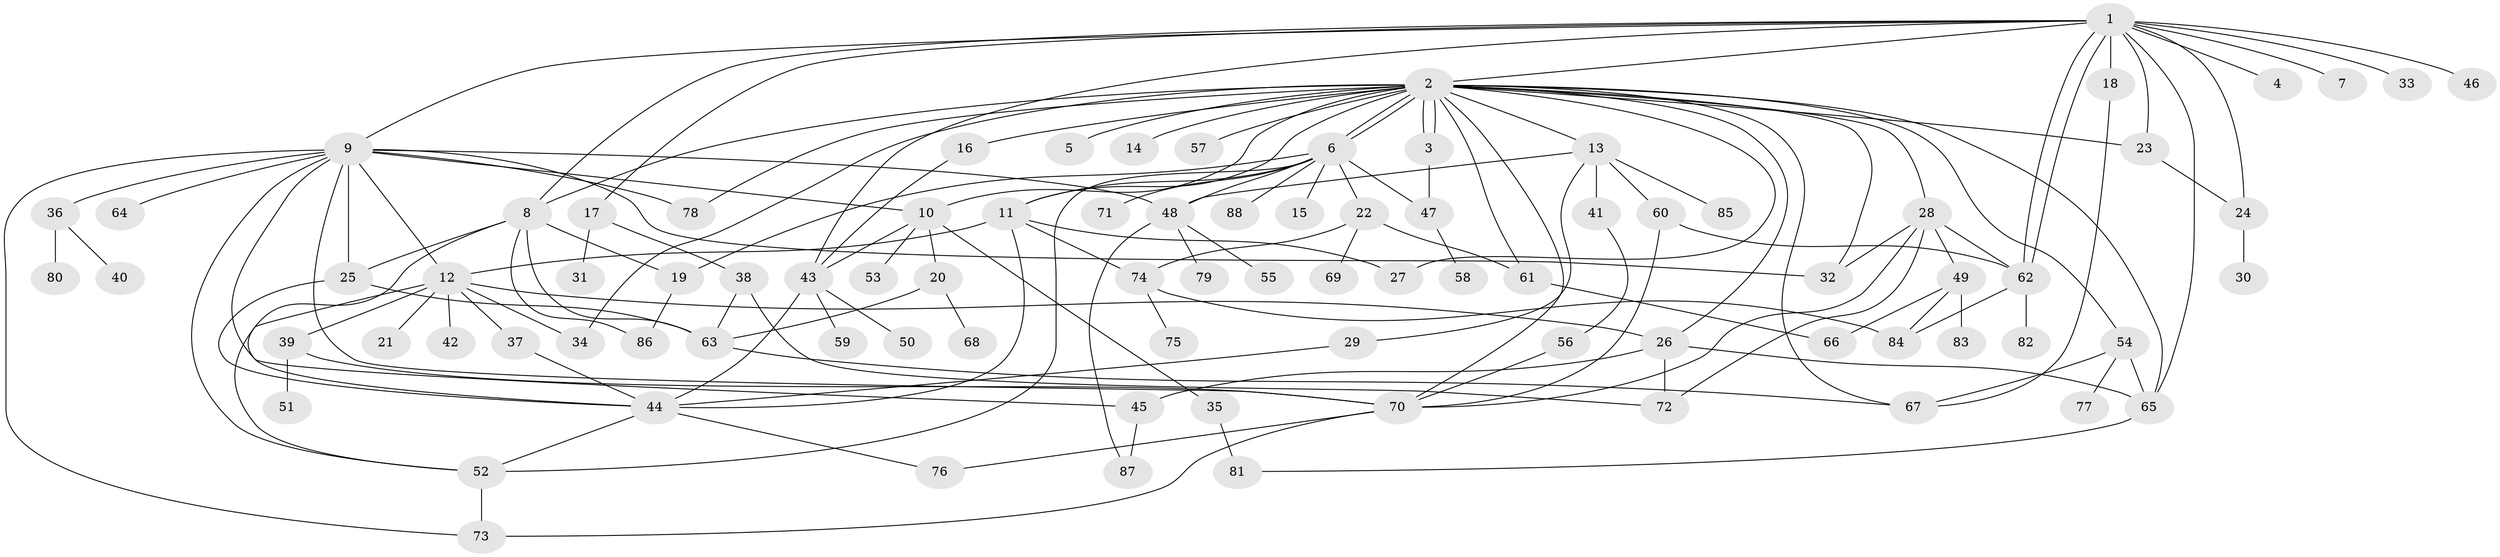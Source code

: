 // coarse degree distribution, {18: 0.031746031746031744, 25: 0.015873015873015872, 4: 0.06349206349206349, 1: 0.36507936507936506, 14: 0.015873015873015872, 6: 0.06349206349206349, 5: 0.06349206349206349, 8: 0.031746031746031744, 7: 0.031746031746031744, 2: 0.19047619047619047, 3: 0.12698412698412698}
// Generated by graph-tools (version 1.1) at 2025/41/03/06/25 10:41:49]
// undirected, 88 vertices, 147 edges
graph export_dot {
graph [start="1"]
  node [color=gray90,style=filled];
  1;
  2;
  3;
  4;
  5;
  6;
  7;
  8;
  9;
  10;
  11;
  12;
  13;
  14;
  15;
  16;
  17;
  18;
  19;
  20;
  21;
  22;
  23;
  24;
  25;
  26;
  27;
  28;
  29;
  30;
  31;
  32;
  33;
  34;
  35;
  36;
  37;
  38;
  39;
  40;
  41;
  42;
  43;
  44;
  45;
  46;
  47;
  48;
  49;
  50;
  51;
  52;
  53;
  54;
  55;
  56;
  57;
  58;
  59;
  60;
  61;
  62;
  63;
  64;
  65;
  66;
  67;
  68;
  69;
  70;
  71;
  72;
  73;
  74;
  75;
  76;
  77;
  78;
  79;
  80;
  81;
  82;
  83;
  84;
  85;
  86;
  87;
  88;
  1 -- 2;
  1 -- 4;
  1 -- 7;
  1 -- 8;
  1 -- 9;
  1 -- 17;
  1 -- 18;
  1 -- 23;
  1 -- 24;
  1 -- 33;
  1 -- 43;
  1 -- 46;
  1 -- 62;
  1 -- 62;
  1 -- 65;
  2 -- 3;
  2 -- 3;
  2 -- 5;
  2 -- 6;
  2 -- 6;
  2 -- 8;
  2 -- 10;
  2 -- 11;
  2 -- 13;
  2 -- 14;
  2 -- 16;
  2 -- 23;
  2 -- 26;
  2 -- 27;
  2 -- 28;
  2 -- 32;
  2 -- 34;
  2 -- 54;
  2 -- 57;
  2 -- 61;
  2 -- 65;
  2 -- 67;
  2 -- 70;
  2 -- 78;
  3 -- 47;
  6 -- 11;
  6 -- 15;
  6 -- 19;
  6 -- 22;
  6 -- 47;
  6 -- 48;
  6 -- 52;
  6 -- 71;
  6 -- 88;
  8 -- 19;
  8 -- 25;
  8 -- 44;
  8 -- 63;
  8 -- 86;
  9 -- 10;
  9 -- 12;
  9 -- 25;
  9 -- 32;
  9 -- 36;
  9 -- 45;
  9 -- 48;
  9 -- 52;
  9 -- 64;
  9 -- 70;
  9 -- 73;
  9 -- 78;
  10 -- 20;
  10 -- 35;
  10 -- 43;
  10 -- 53;
  11 -- 12;
  11 -- 27;
  11 -- 44;
  11 -- 74;
  12 -- 21;
  12 -- 26;
  12 -- 34;
  12 -- 37;
  12 -- 39;
  12 -- 42;
  12 -- 52;
  13 -- 29;
  13 -- 41;
  13 -- 48;
  13 -- 60;
  13 -- 85;
  16 -- 43;
  17 -- 31;
  17 -- 38;
  18 -- 67;
  19 -- 86;
  20 -- 63;
  20 -- 68;
  22 -- 61;
  22 -- 69;
  22 -- 74;
  23 -- 24;
  24 -- 30;
  25 -- 44;
  25 -- 63;
  26 -- 45;
  26 -- 65;
  26 -- 72;
  28 -- 32;
  28 -- 49;
  28 -- 62;
  28 -- 70;
  28 -- 72;
  29 -- 44;
  35 -- 81;
  36 -- 40;
  36 -- 80;
  37 -- 44;
  38 -- 63;
  38 -- 72;
  39 -- 51;
  39 -- 70;
  41 -- 56;
  43 -- 44;
  43 -- 50;
  43 -- 59;
  44 -- 52;
  44 -- 76;
  45 -- 87;
  47 -- 58;
  48 -- 55;
  48 -- 79;
  48 -- 87;
  49 -- 66;
  49 -- 83;
  49 -- 84;
  52 -- 73;
  54 -- 65;
  54 -- 67;
  54 -- 77;
  56 -- 70;
  60 -- 62;
  60 -- 70;
  61 -- 66;
  62 -- 82;
  62 -- 84;
  63 -- 67;
  65 -- 81;
  70 -- 73;
  70 -- 76;
  74 -- 75;
  74 -- 84;
}
